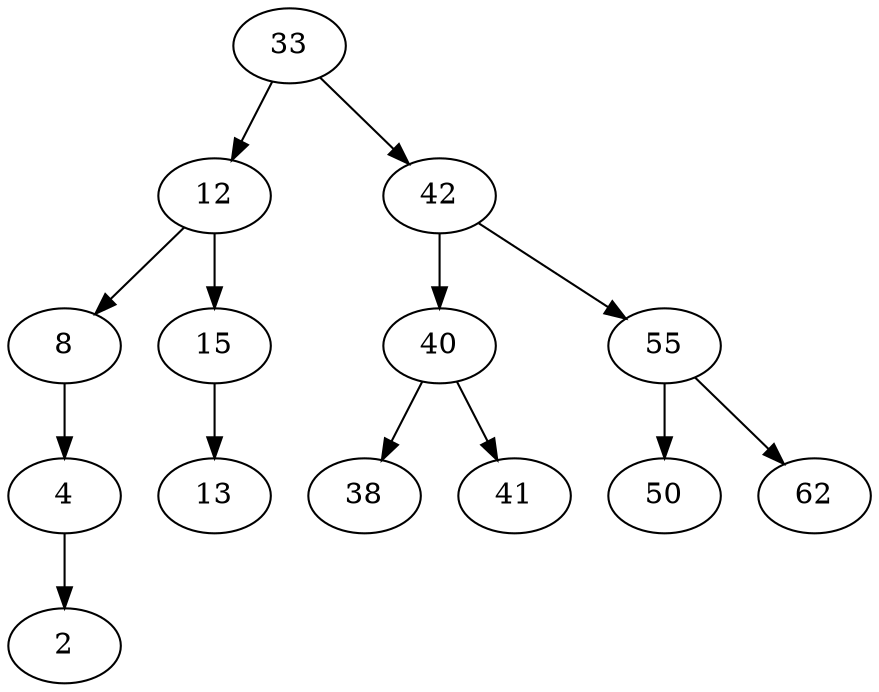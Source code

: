 digraph G {
5744124160[label="33"]
5744124160 -> 5744124192
5744124160 -> 5744124032
5744124192[label="12"]
5744124192 -> 5744124064
5744124192 -> 5744123904
5744124064[label="8"]
5744124064 -> 5744123200
5744123200[label="4"]
5744123200 -> 5744123360
5744123360[label="2"]
5744123904[label="15"]
5744123904 -> 5744123392
5744123392[label="13"]
5744124032[label="42"]
5744124032 -> 5744123936
5744124032 -> 5744123168
5744123936[label="40"]
5744123936 -> 5744123232
5744123936 -> 5744123264
5744123232[label="38"]
5744123264[label="41"]
5744123168[label="55"]
5744123168 -> 5744123296
5744123168 -> 5744123328
5744123296[label="50"]
5744123328[label="62"]
}